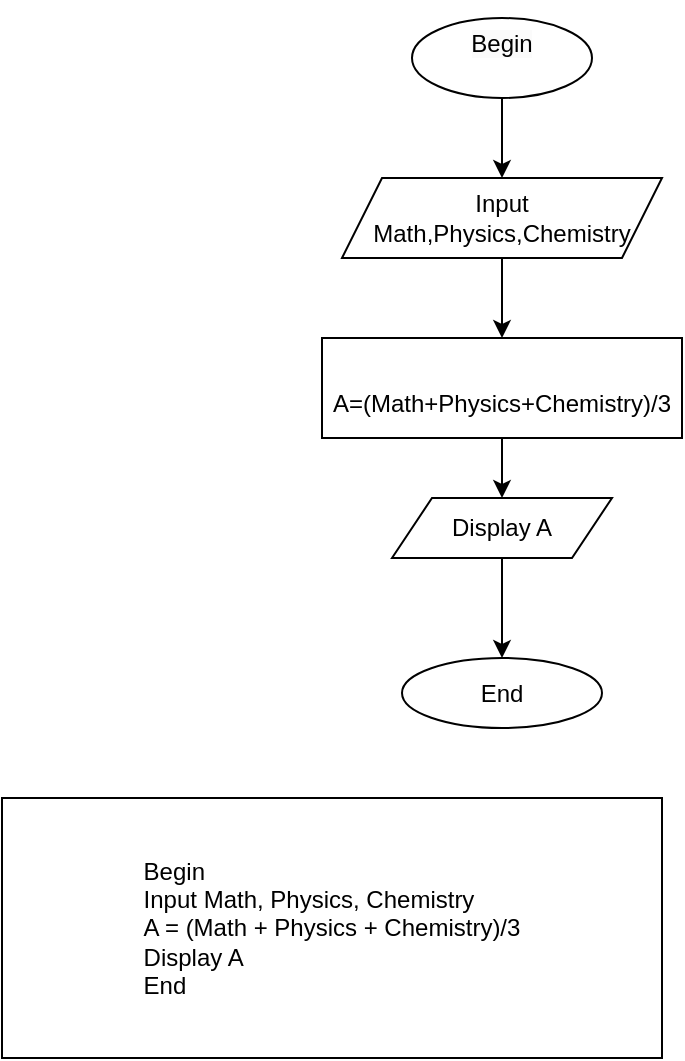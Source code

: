 <mxfile version="13.9.9" type="device"><diagram id="G1MGz8LoldtKcVUGF7Ma" name="Page-1"><mxGraphModel dx="566" dy="328" grid="1" gridSize="10" guides="1" tooltips="1" connect="1" arrows="1" fold="1" page="1" pageScale="1" pageWidth="850" pageHeight="1100" math="0" shadow="0"><root><mxCell id="0"/><mxCell id="1" parent="0"/><mxCell id="R9EpObmYMeCvhpYcr_IG-1" value="&lt;div style=&quot;text-align: left;&quot;&gt;&lt;span style=&quot;background-color: initial;&quot;&gt;Begin&lt;/span&gt;&lt;/div&gt;&lt;div style=&quot;text-align: left;&quot;&gt;&lt;span style=&quot;background-color: initial;&quot;&gt;Input Math, Physics, Chemistry&lt;/span&gt;&lt;/div&gt;&lt;div style=&quot;text-align: left;&quot;&gt;A = (Math + Physics + Chemistry)/3&lt;/div&gt;&lt;div style=&quot;text-align: left;&quot;&gt;&lt;span style=&quot;background-color: initial;&quot;&gt;Display A&lt;/span&gt;&lt;/div&gt;&lt;div style=&quot;text-align: left;&quot;&gt;&lt;span style=&quot;background-color: initial;&quot;&gt;End&lt;/span&gt;&lt;/div&gt;" style="whiteSpace=wrap;html=1;" parent="1" vertex="1"><mxGeometry x="15" y="430" width="330" height="130" as="geometry"/></mxCell><mxCell id="R9EpObmYMeCvhpYcr_IG-2" value="&#10;&lt;span style=&quot;color: rgb(0, 0, 0); font-family: Helvetica; font-size: 12px; font-style: normal; font-variant-ligatures: normal; font-variant-caps: normal; font-weight: 400; letter-spacing: normal; orphans: 2; text-align: left; text-indent: 0px; text-transform: none; widows: 2; word-spacing: 0px; -webkit-text-stroke-width: 0px; background-color: rgb(251, 251, 251); text-decoration-thickness: initial; text-decoration-style: initial; text-decoration-color: initial; float: none; display: inline !important;&quot;&gt;Begin&lt;/span&gt;&#10;&#10;" style="ellipse;whiteSpace=wrap;html=1;" parent="1" vertex="1"><mxGeometry x="220" y="40" width="90" height="40" as="geometry"/></mxCell><mxCell id="R9EpObmYMeCvhpYcr_IG-3" value="Input Math,Physics,Chemistry" style="shape=parallelogram;perimeter=parallelogramPerimeter;whiteSpace=wrap;html=1;fixedSize=1;" parent="1" vertex="1"><mxGeometry x="185" y="120" width="160" height="40" as="geometry"/></mxCell><mxCell id="R9EpObmYMeCvhpYcr_IG-5" value="&lt;br&gt;&lt;div style=&quot;text-align: left;&quot;&gt;&lt;span style=&quot;background-color: initial;&quot;&gt;A=(Math+Physics+Chemistry)/3&lt;/span&gt;&lt;/div&gt;" style="rounded=0;whiteSpace=wrap;html=1;" parent="1" vertex="1"><mxGeometry x="175" y="200" width="180" height="50" as="geometry"/></mxCell><mxCell id="R9EpObmYMeCvhpYcr_IG-7" value="Display A" style="shape=parallelogram;perimeter=parallelogramPerimeter;whiteSpace=wrap;html=1;fixedSize=1;" parent="1" vertex="1"><mxGeometry x="210" y="280" width="110" height="30" as="geometry"/></mxCell><mxCell id="R9EpObmYMeCvhpYcr_IG-8" value="End" style="ellipse;whiteSpace=wrap;html=1;" parent="1" vertex="1"><mxGeometry x="215" y="360" width="100" height="35" as="geometry"/></mxCell><mxCell id="R9EpObmYMeCvhpYcr_IG-9" value="" style="endArrow=classic;html=1;rounded=0;exitX=0.5;exitY=1;exitDx=0;exitDy=0;entryX=0.5;entryY=0;entryDx=0;entryDy=0;" parent="1" source="R9EpObmYMeCvhpYcr_IG-2" target="R9EpObmYMeCvhpYcr_IG-3" edge="1"><mxGeometry width="50" height="50" relative="1" as="geometry"><mxPoint x="240" y="340" as="sourcePoint"/><mxPoint x="290" y="290" as="targetPoint"/></mxGeometry></mxCell><mxCell id="R9EpObmYMeCvhpYcr_IG-12" value="" style="endArrow=classic;html=1;rounded=0;exitX=0.5;exitY=1;exitDx=0;exitDy=0;entryX=0.5;entryY=0;entryDx=0;entryDy=0;" parent="1" source="R9EpObmYMeCvhpYcr_IG-3" target="R9EpObmYMeCvhpYcr_IG-5" edge="1"><mxGeometry width="50" height="50" relative="1" as="geometry"><mxPoint x="240" y="340" as="sourcePoint"/><mxPoint x="265" y="180" as="targetPoint"/></mxGeometry></mxCell><mxCell id="R9EpObmYMeCvhpYcr_IG-13" value="" style="endArrow=classic;html=1;rounded=0;exitX=0.5;exitY=1;exitDx=0;exitDy=0;entryX=0.5;entryY=0;entryDx=0;entryDy=0;" parent="1" source="R9EpObmYMeCvhpYcr_IG-5" target="R9EpObmYMeCvhpYcr_IG-7" edge="1"><mxGeometry width="50" height="50" relative="1" as="geometry"><mxPoint x="240" y="340" as="sourcePoint"/><mxPoint x="290" y="290" as="targetPoint"/></mxGeometry></mxCell><mxCell id="R9EpObmYMeCvhpYcr_IG-15" value="" style="endArrow=classic;html=1;rounded=0;entryX=0.5;entryY=0;entryDx=0;entryDy=0;exitX=0.5;exitY=1;exitDx=0;exitDy=0;" parent="1" source="R9EpObmYMeCvhpYcr_IG-7" target="R9EpObmYMeCvhpYcr_IG-8" edge="1"><mxGeometry width="50" height="50" relative="1" as="geometry"><mxPoint x="350" y="370" as="sourcePoint"/><mxPoint x="290" y="290" as="targetPoint"/></mxGeometry></mxCell></root></mxGraphModel></diagram></mxfile>